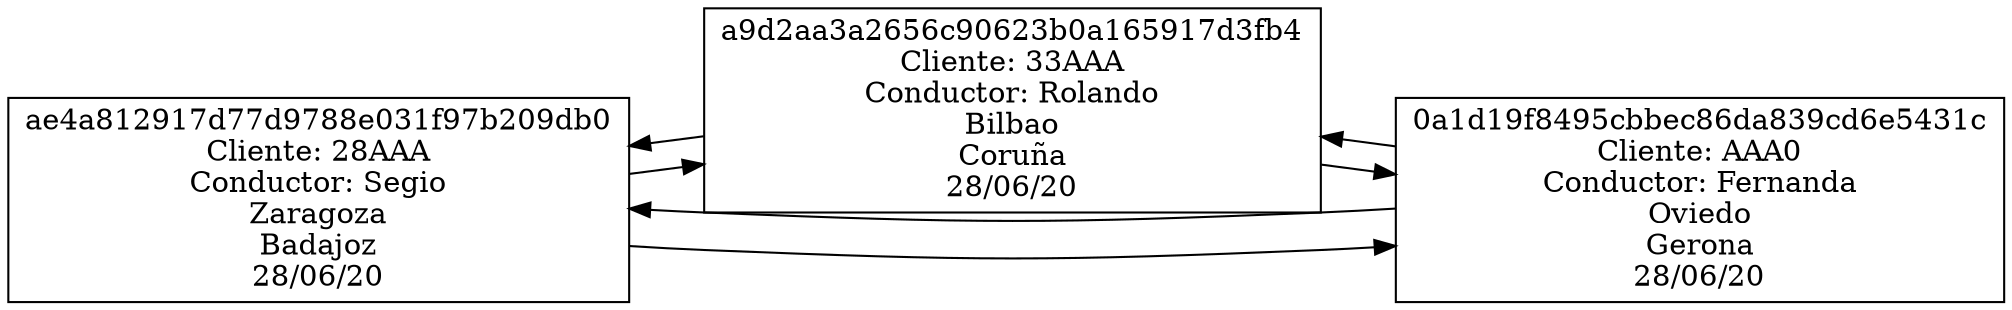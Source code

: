 digraph G {
 rankdir=LR 
 node[shape=box];
graph [ dpi = 300 ];
Dae4a812917d77d9788e031f97b209db0[label="ae4a812917d77d9788e031f97b209db0
Cliente: 28AAA
Conductor: Segio
Zaragoza
Badajoz
28/06/20"];
Da9d2aa3a2656c90623b0a165917d3fb4[label="a9d2aa3a2656c90623b0a165917d3fb4
Cliente: 33AAA
Conductor: Rolando
Bilbao
Coruña
28/06/20"];
D0a1d19f8495cbbec86da839cd6e5431c[label="0a1d19f8495cbbec86da839cd6e5431c
Cliente: AAA0
Conductor: Fernanda
Oviedo
Gerona
28/06/20"];
Dae4a812917d77d9788e031f97b209db0->Da9d2aa3a2656c90623b0a165917d3fb4
Dae4a812917d77d9788e031f97b209db0->D0a1d19f8495cbbec86da839cd6e5431c
Da9d2aa3a2656c90623b0a165917d3fb4->D0a1d19f8495cbbec86da839cd6e5431c
Da9d2aa3a2656c90623b0a165917d3fb4->Dae4a812917d77d9788e031f97b209db0
D0a1d19f8495cbbec86da839cd6e5431c->Dae4a812917d77d9788e031f97b209db0
D0a1d19f8495cbbec86da839cd6e5431c->Da9d2aa3a2656c90623b0a165917d3fb4
}
